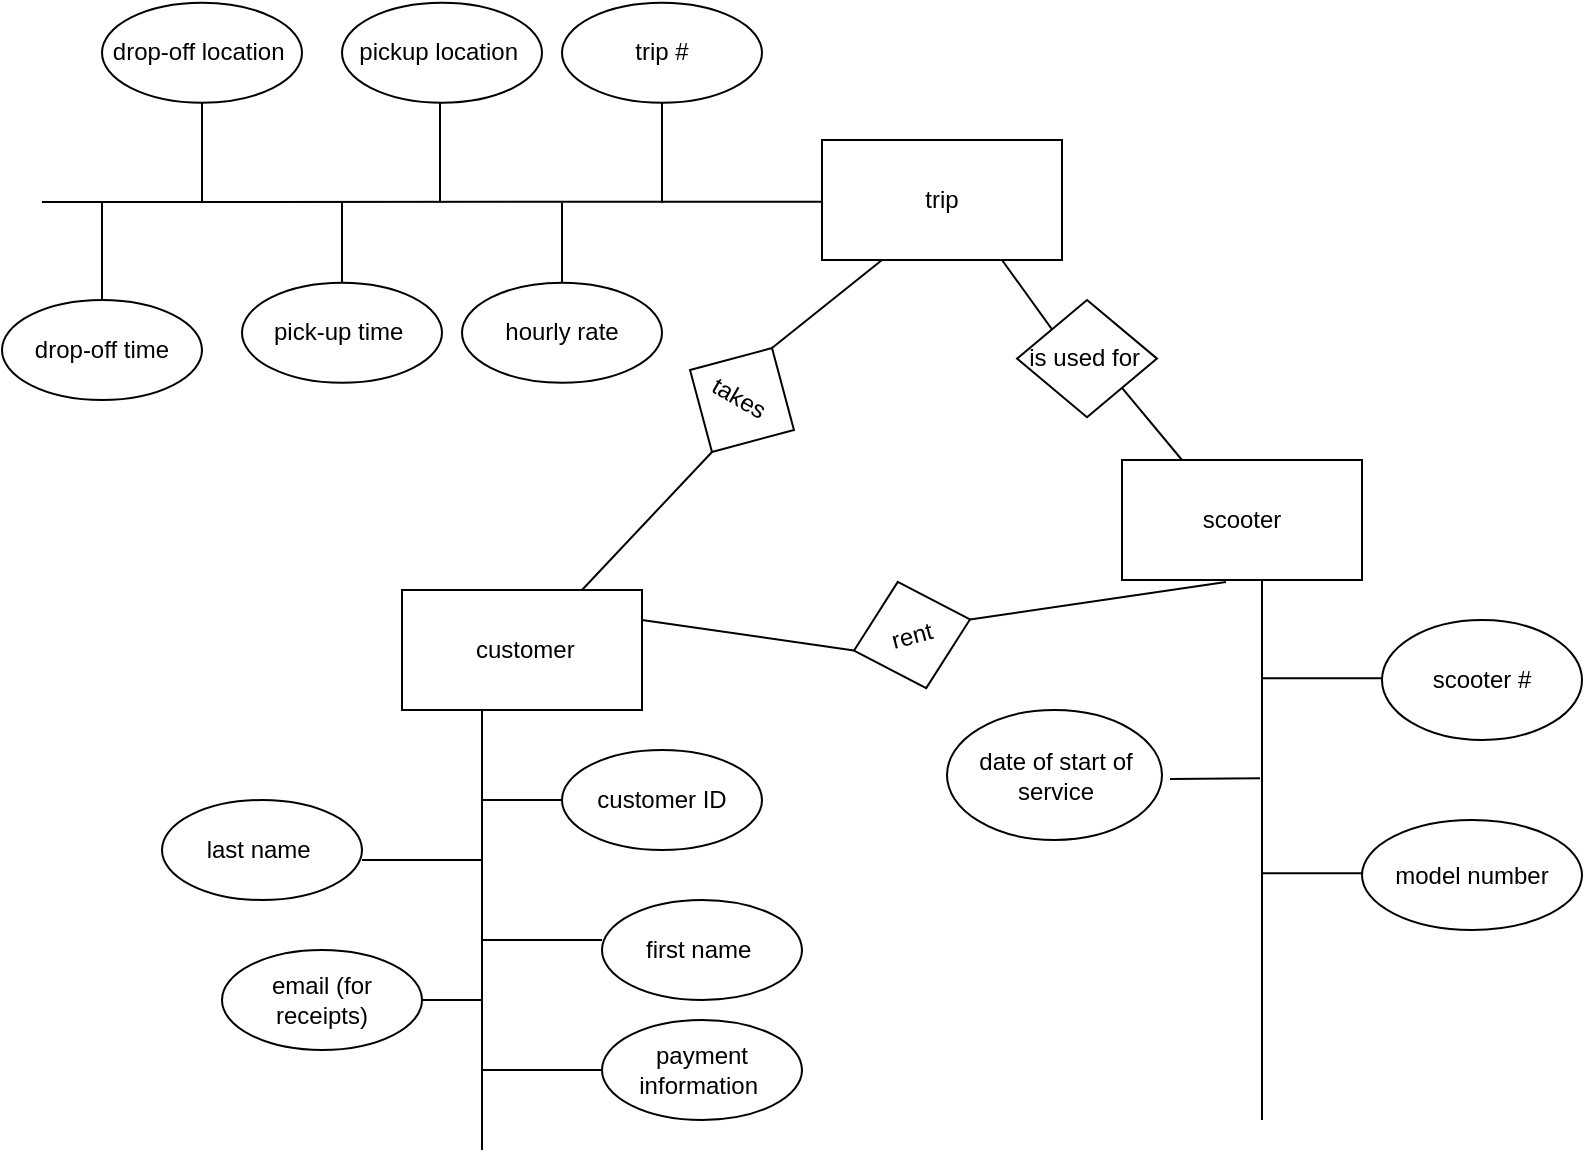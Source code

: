 <mxfile version="16.5.3" type="github">
  <diagram id="R2lEEEUBdFMjLlhIrx00" name="Page-1">
    <mxGraphModel dx="1620" dy="1053" grid="1" gridSize="10" guides="1" tooltips="1" connect="1" arrows="1" fold="1" page="1" pageScale="1" pageWidth="850" pageHeight="1100" math="0" shadow="0" extFonts="Permanent Marker^https://fonts.googleapis.com/css?family=Permanent+Marker">
      <root>
        <mxCell id="0" />
        <mxCell id="1" parent="0" />
        <mxCell id="KGoRndyZFCsm3Irk2Cxt-1" value="scooter" style="rounded=0;whiteSpace=wrap;html=1;" parent="1" vertex="1">
          <mxGeometry x="560" y="330" width="120" height="60" as="geometry" />
        </mxCell>
        <mxCell id="KGoRndyZFCsm3Irk2Cxt-4" value="" style="endArrow=none;html=1;rounded=0;" parent="1" edge="1">
          <mxGeometry width="50" height="50" relative="1" as="geometry">
            <mxPoint x="630" y="390" as="sourcePoint" />
            <mxPoint x="630" y="660" as="targetPoint" />
            <Array as="points">
              <mxPoint x="630" y="480" />
            </Array>
          </mxGeometry>
        </mxCell>
        <mxCell id="KGoRndyZFCsm3Irk2Cxt-5" value="" style="endArrow=none;html=1;rounded=0;" parent="1" edge="1">
          <mxGeometry width="50" height="50" relative="1" as="geometry">
            <mxPoint x="630" y="439.17" as="sourcePoint" />
            <mxPoint x="690" y="439.17" as="targetPoint" />
          </mxGeometry>
        </mxCell>
        <mxCell id="KGoRndyZFCsm3Irk2Cxt-6" value="" style="endArrow=none;html=1;rounded=0;" parent="1" edge="1">
          <mxGeometry width="50" height="50" relative="1" as="geometry">
            <mxPoint x="680" y="536.67" as="sourcePoint" />
            <mxPoint x="630" y="536.67" as="targetPoint" />
          </mxGeometry>
        </mxCell>
        <mxCell id="KGoRndyZFCsm3Irk2Cxt-7" value="scooter #" style="ellipse;whiteSpace=wrap;html=1;" parent="1" vertex="1">
          <mxGeometry x="690" y="410" width="100" height="60" as="geometry" />
        </mxCell>
        <mxCell id="KGoRndyZFCsm3Irk2Cxt-9" value="model number" style="ellipse;whiteSpace=wrap;html=1;" parent="1" vertex="1">
          <mxGeometry x="680" y="510" width="110" height="55" as="geometry" />
        </mxCell>
        <mxCell id="KGoRndyZFCsm3Irk2Cxt-11" value="date of start of service" style="ellipse;whiteSpace=wrap;html=1;" parent="1" vertex="1">
          <mxGeometry x="472.5" y="455" width="107.5" height="65" as="geometry" />
        </mxCell>
        <mxCell id="KGoRndyZFCsm3Irk2Cxt-12" value="trip" style="rounded=0;whiteSpace=wrap;html=1;" parent="1" vertex="1">
          <mxGeometry x="410" y="170" width="120" height="60" as="geometry" />
        </mxCell>
        <mxCell id="KGoRndyZFCsm3Irk2Cxt-17" value="is used for&amp;nbsp;" style="rhombus;whiteSpace=wrap;html=1;" parent="1" vertex="1">
          <mxGeometry x="507.5" y="250" width="70" height="58.62" as="geometry" />
        </mxCell>
        <mxCell id="qKLXClvhW7ocas5H0gz3-1" value="trip #" style="ellipse;whiteSpace=wrap;html=1;" vertex="1" parent="1">
          <mxGeometry x="280" y="101.38" width="100" height="50" as="geometry" />
        </mxCell>
        <mxCell id="qKLXClvhW7ocas5H0gz3-2" value="" style="endArrow=none;html=1;rounded=0;" edge="1" parent="1">
          <mxGeometry width="50" height="50" relative="1" as="geometry">
            <mxPoint x="20" y="201" as="sourcePoint" />
            <mxPoint x="410" y="200.88" as="targetPoint" />
          </mxGeometry>
        </mxCell>
        <mxCell id="qKLXClvhW7ocas5H0gz3-5" value="" style="endArrow=none;html=1;rounded=0;entryX=0.5;entryY=1;entryDx=0;entryDy=0;" edge="1" parent="1">
          <mxGeometry width="50" height="50" relative="1" as="geometry">
            <mxPoint x="330" y="201.38" as="sourcePoint" />
            <mxPoint x="330" y="151.38" as="targetPoint" />
          </mxGeometry>
        </mxCell>
        <mxCell id="qKLXClvhW7ocas5H0gz3-6" value="" style="endArrow=none;html=1;rounded=0;" edge="1" parent="1">
          <mxGeometry width="50" height="50" relative="1" as="geometry">
            <mxPoint x="280" y="241.38" as="sourcePoint" />
            <mxPoint x="280" y="201.38" as="targetPoint" />
            <Array as="points">
              <mxPoint x="280" y="231.38" />
            </Array>
          </mxGeometry>
        </mxCell>
        <mxCell id="qKLXClvhW7ocas5H0gz3-7" value="hourly rate" style="ellipse;whiteSpace=wrap;html=1;" vertex="1" parent="1">
          <mxGeometry x="230" y="241.38" width="100" height="50" as="geometry" />
        </mxCell>
        <mxCell id="qKLXClvhW7ocas5H0gz3-8" value="pickup location&amp;nbsp;" style="ellipse;whiteSpace=wrap;html=1;" vertex="1" parent="1">
          <mxGeometry x="170" y="101.38" width="100" height="50" as="geometry" />
        </mxCell>
        <mxCell id="qKLXClvhW7ocas5H0gz3-9" value="" style="endArrow=none;html=1;rounded=0;entryX=0.5;entryY=1;entryDx=0;entryDy=0;" edge="1" parent="1">
          <mxGeometry width="50" height="50" relative="1" as="geometry">
            <mxPoint x="219" y="201.38" as="sourcePoint" />
            <mxPoint x="219" y="151.38" as="targetPoint" />
          </mxGeometry>
        </mxCell>
        <mxCell id="qKLXClvhW7ocas5H0gz3-10" value="" style="endArrow=none;html=1;rounded=0;" edge="1" parent="1">
          <mxGeometry width="50" height="50" relative="1" as="geometry">
            <mxPoint x="170" y="241.38" as="sourcePoint" />
            <mxPoint x="170" y="201.38" as="targetPoint" />
            <Array as="points">
              <mxPoint x="170" y="231.38" />
            </Array>
          </mxGeometry>
        </mxCell>
        <mxCell id="qKLXClvhW7ocas5H0gz3-11" value="pick-up time&amp;nbsp;" style="ellipse;whiteSpace=wrap;html=1;" vertex="1" parent="1">
          <mxGeometry x="120" y="241.38" width="100" height="50" as="geometry" />
        </mxCell>
        <mxCell id="qKLXClvhW7ocas5H0gz3-15" value="" style="endArrow=none;html=1;rounded=0;entryX=0.5;entryY=1;entryDx=0;entryDy=0;" edge="1" parent="1">
          <mxGeometry width="50" height="50" relative="1" as="geometry">
            <mxPoint x="100" y="201.38" as="sourcePoint" />
            <mxPoint x="100" y="151.38" as="targetPoint" />
          </mxGeometry>
        </mxCell>
        <mxCell id="qKLXClvhW7ocas5H0gz3-16" value="drop-off location&amp;nbsp;" style="ellipse;whiteSpace=wrap;html=1;" vertex="1" parent="1">
          <mxGeometry x="50" y="101.38" width="100" height="50" as="geometry" />
        </mxCell>
        <mxCell id="qKLXClvhW7ocas5H0gz3-17" value="" style="endArrow=none;html=1;rounded=0;entryX=0.5;entryY=1;entryDx=0;entryDy=0;" edge="1" parent="1">
          <mxGeometry width="50" height="50" relative="1" as="geometry">
            <mxPoint x="50" y="251.38" as="sourcePoint" />
            <mxPoint x="50" y="201.38" as="targetPoint" />
          </mxGeometry>
        </mxCell>
        <mxCell id="qKLXClvhW7ocas5H0gz3-18" value="drop-off time" style="ellipse;whiteSpace=wrap;html=1;" vertex="1" parent="1">
          <mxGeometry y="250" width="100" height="50" as="geometry" />
        </mxCell>
        <mxCell id="qKLXClvhW7ocas5H0gz3-19" value="&amp;nbsp;customer" style="rounded=0;whiteSpace=wrap;html=1;" vertex="1" parent="1">
          <mxGeometry x="200" y="395" width="120" height="60" as="geometry" />
        </mxCell>
        <mxCell id="qKLXClvhW7ocas5H0gz3-20" value="" style="endArrow=none;html=1;rounded=0;entryX=0.5;entryY=1;entryDx=0;entryDy=0;" edge="1" parent="1">
          <mxGeometry width="50" height="50" relative="1" as="geometry">
            <mxPoint x="240" y="675" as="sourcePoint" />
            <mxPoint x="240" y="455" as="targetPoint" />
          </mxGeometry>
        </mxCell>
        <mxCell id="qKLXClvhW7ocas5H0gz3-21" value="first name&amp;nbsp;" style="ellipse;whiteSpace=wrap;html=1;" vertex="1" parent="1">
          <mxGeometry x="300" y="550" width="100" height="50" as="geometry" />
        </mxCell>
        <mxCell id="qKLXClvhW7ocas5H0gz3-22" value="" style="endArrow=none;html=1;rounded=0;" edge="1" parent="1">
          <mxGeometry width="50" height="50" relative="1" as="geometry">
            <mxPoint x="240" y="500" as="sourcePoint" />
            <mxPoint x="280" y="500" as="targetPoint" />
          </mxGeometry>
        </mxCell>
        <mxCell id="qKLXClvhW7ocas5H0gz3-25" value="" style="line;strokeWidth=1;rotatable=0;dashed=0;labelPosition=right;align=left;verticalAlign=middle;spacingTop=0;spacingLeft=6;points=[];portConstraint=eastwest;" vertex="1" parent="1">
          <mxGeometry x="180" y="525" width="60" height="10" as="geometry" />
        </mxCell>
        <mxCell id="qKLXClvhW7ocas5H0gz3-26" value="last name&amp;nbsp;" style="ellipse;whiteSpace=wrap;html=1;" vertex="1" parent="1">
          <mxGeometry x="80" y="500" width="100" height="50" as="geometry" />
        </mxCell>
        <mxCell id="qKLXClvhW7ocas5H0gz3-27" value="" style="line;strokeWidth=1;rotatable=0;dashed=0;labelPosition=right;align=left;verticalAlign=middle;spacingTop=0;spacingLeft=6;points=[];portConstraint=eastwest;" vertex="1" parent="1">
          <mxGeometry x="240" y="565" width="60" height="10" as="geometry" />
        </mxCell>
        <mxCell id="qKLXClvhW7ocas5H0gz3-28" value="customer ID" style="ellipse;whiteSpace=wrap;html=1;" vertex="1" parent="1">
          <mxGeometry x="280" y="475" width="100" height="50" as="geometry" />
        </mxCell>
        <mxCell id="qKLXClvhW7ocas5H0gz3-31" value="" style="endArrow=none;html=1;rounded=0;entryX=0.433;entryY=1.017;entryDx=0;entryDy=0;entryPerimeter=0;startArrow=none;exitX=1;exitY=0.5;exitDx=0;exitDy=0;" edge="1" parent="1" source="qKLXClvhW7ocas5H0gz3-33" target="KGoRndyZFCsm3Irk2Cxt-1">
          <mxGeometry width="50" height="50" relative="1" as="geometry">
            <mxPoint x="490" y="410" as="sourcePoint" />
            <mxPoint x="624.5" y="225" as="targetPoint" />
          </mxGeometry>
        </mxCell>
        <mxCell id="qKLXClvhW7ocas5H0gz3-33" value="rent&lt;br&gt;" style="shape=rhombus;perimeter=rhombusPerimeter;whiteSpace=wrap;html=1;align=center;rotation=-15;" vertex="1" parent="1">
          <mxGeometry x="425" y="390" width="60" height="55" as="geometry" />
        </mxCell>
        <mxCell id="qKLXClvhW7ocas5H0gz3-34" value="" style="endArrow=none;html=1;rounded=0;entryX=0;entryY=0.5;entryDx=0;entryDy=0;exitX=1;exitY=0.25;exitDx=0;exitDy=0;" edge="1" parent="1" source="qKLXClvhW7ocas5H0gz3-19" target="qKLXClvhW7ocas5H0gz3-33">
          <mxGeometry width="50" height="50" relative="1" as="geometry">
            <mxPoint x="625" y="310" as="sourcePoint" />
            <mxPoint x="771.96" y="231.02" as="targetPoint" />
          </mxGeometry>
        </mxCell>
        <mxCell id="qKLXClvhW7ocas5H0gz3-35" value="" style="endArrow=none;html=1;rounded=0;exitX=0.75;exitY=0;exitDx=0;exitDy=0;entryX=0.5;entryY=1;entryDx=0;entryDy=0;" edge="1" parent="1" source="qKLXClvhW7ocas5H0gz3-19" target="qKLXClvhW7ocas5H0gz3-37">
          <mxGeometry width="50" height="50" relative="1" as="geometry">
            <mxPoint x="436.13" y="350" as="sourcePoint" />
            <mxPoint x="382.92" y="330" as="targetPoint" />
          </mxGeometry>
        </mxCell>
        <mxCell id="qKLXClvhW7ocas5H0gz3-37" value="takes&amp;nbsp;" style="shape=rhombus;perimeter=rhombusPerimeter;whiteSpace=wrap;html=1;align=center;rotation=30;" vertex="1" parent="1">
          <mxGeometry x="340" y="270" width="60" height="60" as="geometry" />
        </mxCell>
        <mxCell id="qKLXClvhW7ocas5H0gz3-38" value="" style="endArrow=none;html=1;rounded=0;entryX=0.25;entryY=1;entryDx=0;entryDy=0;exitX=0.5;exitY=0;exitDx=0;exitDy=0;" edge="1" parent="1" source="qKLXClvhW7ocas5H0gz3-37" target="KGoRndyZFCsm3Irk2Cxt-12">
          <mxGeometry width="50" height="50" relative="1" as="geometry">
            <mxPoint x="526.6" y="260" as="sourcePoint" />
            <mxPoint x="473.39" y="240" as="targetPoint" />
          </mxGeometry>
        </mxCell>
        <mxCell id="qKLXClvhW7ocas5H0gz3-39" value="email (for receipts)" style="ellipse;whiteSpace=wrap;html=1;" vertex="1" parent="1">
          <mxGeometry x="110" y="575" width="100" height="50" as="geometry" />
        </mxCell>
        <mxCell id="qKLXClvhW7ocas5H0gz3-40" value="" style="line;strokeWidth=1;rotatable=0;dashed=0;labelPosition=right;align=left;verticalAlign=middle;spacingTop=0;spacingLeft=6;points=[];portConstraint=eastwest;" vertex="1" parent="1">
          <mxGeometry x="210" y="595" width="30" height="10" as="geometry" />
        </mxCell>
        <mxCell id="qKLXClvhW7ocas5H0gz3-41" value="payment information&amp;nbsp;" style="ellipse;whiteSpace=wrap;html=1;" vertex="1" parent="1">
          <mxGeometry x="300" y="610" width="100" height="50" as="geometry" />
        </mxCell>
        <mxCell id="qKLXClvhW7ocas5H0gz3-42" value="" style="line;strokeWidth=1;rotatable=0;dashed=0;labelPosition=right;align=left;verticalAlign=middle;spacingTop=0;spacingLeft=6;points=[];portConstraint=eastwest;" vertex="1" parent="1">
          <mxGeometry x="240" y="630" width="60" height="10" as="geometry" />
        </mxCell>
        <mxCell id="qKLXClvhW7ocas5H0gz3-49" value="" style="endArrow=none;html=1;rounded=0;entryX=0;entryY=0;entryDx=0;entryDy=0;exitX=0.75;exitY=1;exitDx=0;exitDy=0;" edge="1" parent="1" source="KGoRndyZFCsm3Irk2Cxt-12" target="KGoRndyZFCsm3Irk2Cxt-17">
          <mxGeometry width="50" height="50" relative="1" as="geometry">
            <mxPoint x="509.52" y="241.38" as="sourcePoint" />
            <mxPoint x="565.49" y="181.87" as="targetPoint" />
          </mxGeometry>
        </mxCell>
        <mxCell id="qKLXClvhW7ocas5H0gz3-50" value="" style="endArrow=none;html=1;rounded=0;entryX=0.25;entryY=0;entryDx=0;entryDy=0;exitX=1;exitY=1;exitDx=0;exitDy=0;" edge="1" parent="1" source="KGoRndyZFCsm3Irk2Cxt-17" target="KGoRndyZFCsm3Irk2Cxt-1">
          <mxGeometry width="50" height="50" relative="1" as="geometry">
            <mxPoint x="560" y="320" as="sourcePoint" />
            <mxPoint x="605.97" y="260" as="targetPoint" />
          </mxGeometry>
        </mxCell>
        <mxCell id="qKLXClvhW7ocas5H0gz3-56" value="" style="endArrow=none;html=1;rounded=0;" edge="1" parent="1">
          <mxGeometry width="50" height="50" relative="1" as="geometry">
            <mxPoint x="629" y="489.17" as="sourcePoint" />
            <mxPoint x="584" y="489.5" as="targetPoint" />
          </mxGeometry>
        </mxCell>
      </root>
    </mxGraphModel>
  </diagram>
</mxfile>
